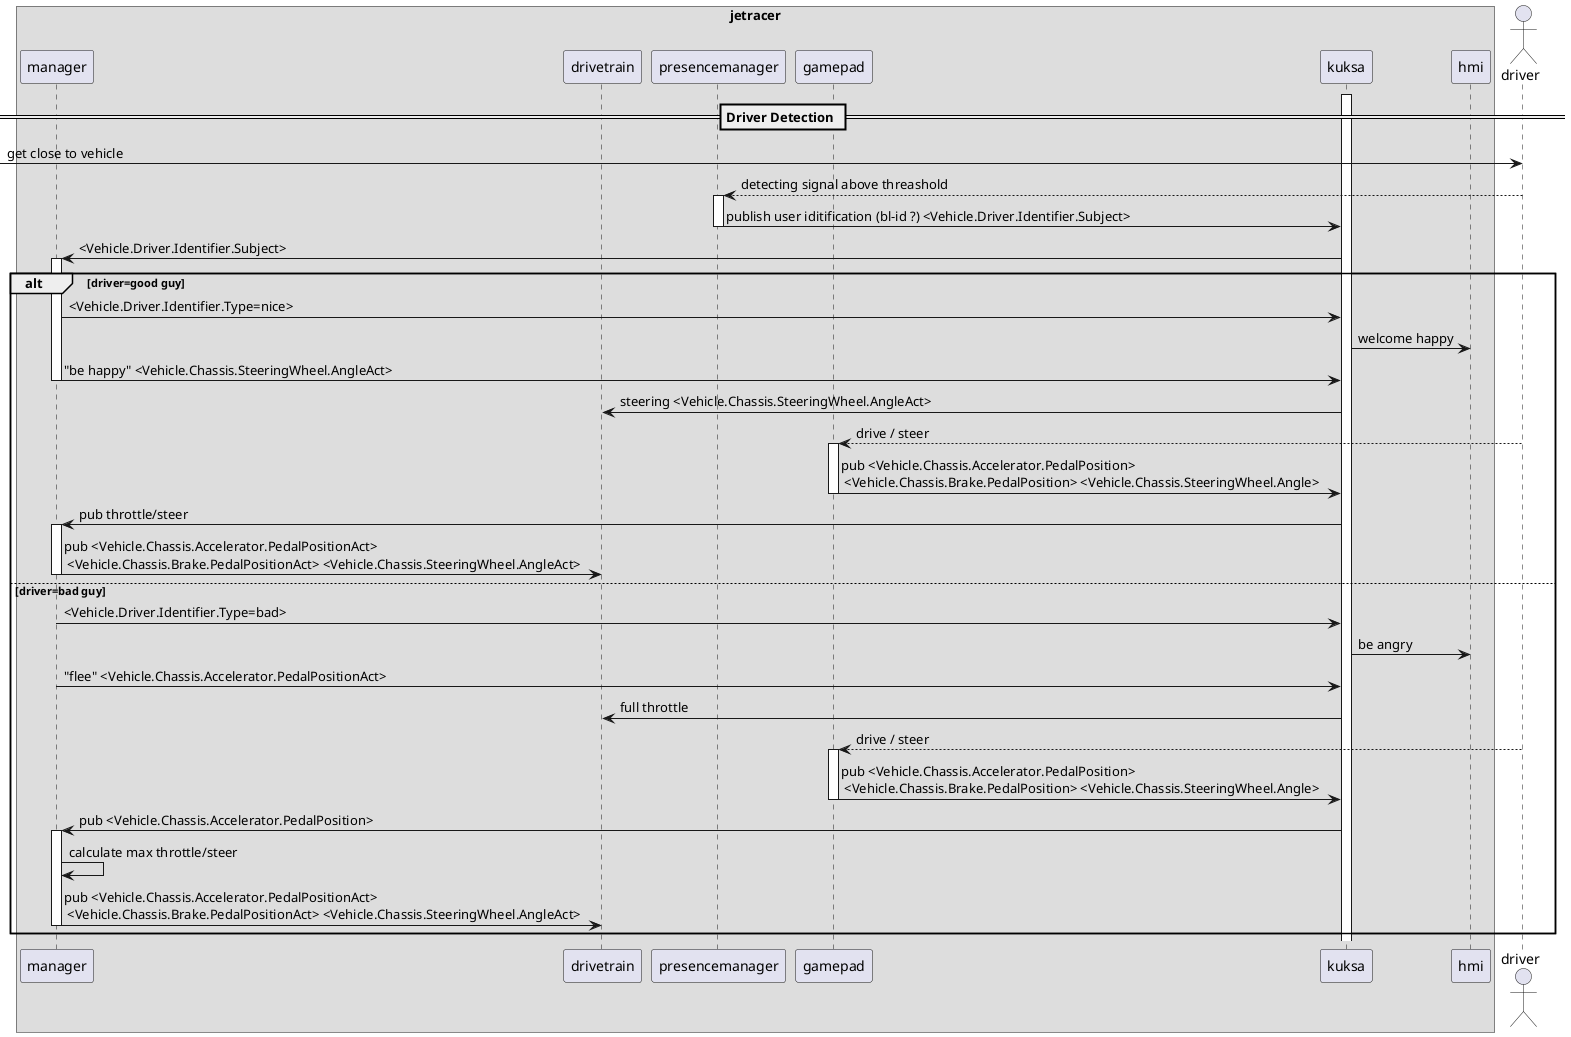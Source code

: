 @startuml


box jetracer 
  participant manager
  participant drivetrain
  participant presencemanager
  participant gamepad
  participant kuksa
  participant hmi
end box

actor driver

activate kuksa

==  Driver Detection ==
  [-> driver : get close to vehicle
  driver --> presencemanager ++: detecting signal above threashold
  presencemanager -> kuksa --: publish user iditification (bl-id ?) <Vehicle.Driver.Identifier.Subject>
  kuksa -> manager ++: <Vehicle.Driver.Identifier.Subject>
  alt driver=good guy
    manager -> kuksa : <Vehicle.Driver.Identifier.Type=nice>
    kuksa -> hmi : welcome happy
    manager -> kuksa --: "be happy" <Vehicle.Chassis.SteeringWheel.AngleAct>
    kuksa -> drivetrain : steering <Vehicle.Chassis.SteeringWheel.AngleAct>

    driver --> gamepad ++: drive / steer
    gamepad -> kuksa --: pub <Vehicle.Chassis.Accelerator.PedalPosition> \n <Vehicle.Chassis.Brake.PedalPosition> <Vehicle.Chassis.SteeringWheel.Angle>
    kuksa -> manager++: pub throttle/steer
    manager -> drivetrain --: pub <Vehicle.Chassis.Accelerator.PedalPositionAct> \n <Vehicle.Chassis.Brake.PedalPositionAct> <Vehicle.Chassis.SteeringWheel.AngleAct>


  else driver=bad guy
    manager -> kuksa : <Vehicle.Driver.Identifier.Type=bad>
    kuksa -> hmi : be angry
    manager -> kuksa--:  "flee" <Vehicle.Chassis.Accelerator.PedalPositionAct>
    kuksa -> drivetrain : full throttle

    driver --> gamepad ++: drive / steer
    gamepad -> kuksa --: pub <Vehicle.Chassis.Accelerator.PedalPosition> \n <Vehicle.Chassis.Brake.PedalPosition> <Vehicle.Chassis.SteeringWheel.Angle>
    kuksa -> manager ++: pub <Vehicle.Chassis.Accelerator.PedalPosition> 
    manager -> manager: calculate max throttle/steer
    manager -> drivetrain --: pub <Vehicle.Chassis.Accelerator.PedalPositionAct> \n <Vehicle.Chassis.Brake.PedalPositionAct> <Vehicle.Chassis.SteeringWheel.AngleAct>


  end

' == drive safe ==

'   [-> driver : get close to vehicle
'   driver --> presencemanager ++: detecting
'   presencemanager -> kuksa --: publish strongest signal
'   kuksa -> manager ++: strongest signal 
'   manager -> manager : store user
'   alt driver=good guy
'     driver --> gamepad ++: drive / steer
'     gamepad -> kuksa --: pub throttle/steer
'     kuksa -> manager: pub throttle/steer
'     manager -> drivetrain: throttle/steer

'   else driver=bad guy
'     driver --> gamepad ++: drive / steer
'     gamepad -> kuksa --: pub throttle/steer
'     kuksa -> manager: pub throttle/steer
'     manager -> manager: calculate max throttle/steer
'     manager -> drivetrain --: throttle/steer

'   end



@enduml